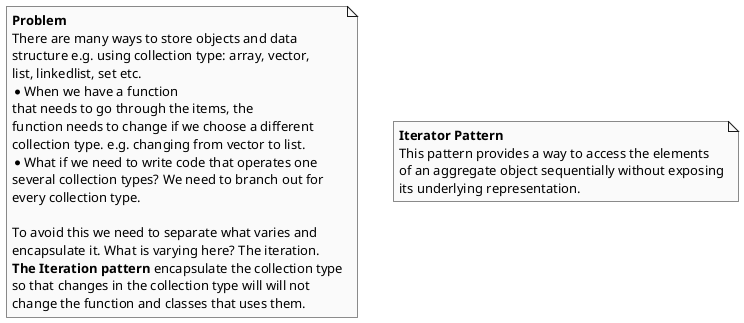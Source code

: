 @startuml
skinparam monochrome true
note as N1
    <b>Problem
    There are many ways to store objects and data
    structure e.g. using collection type: array, vector,
    list, linkedlist, set etc.
    * When we have a function
    that needs to go through the items, the
    function needs to change if we choose a different
    collection type. e.g. changing from vector to list.
    * What if we need to write code that operates one
    several collection types? We need to branch out for
    every collection type.

    To avoid this we need to separate what varies and
    encapsulate it. What is varying here? The iteration.
    <b>The Iteration pattern</b> encapsulate the collection type
    so that changes in the collection type will will not
    change the function and classes that uses them.
end note

note as N2
    <b>Iterator Pattern
    This pattern provides a way to access the elements
    of an aggregate object sequentially without exposing
    its underlying representation.
end note


@enduml